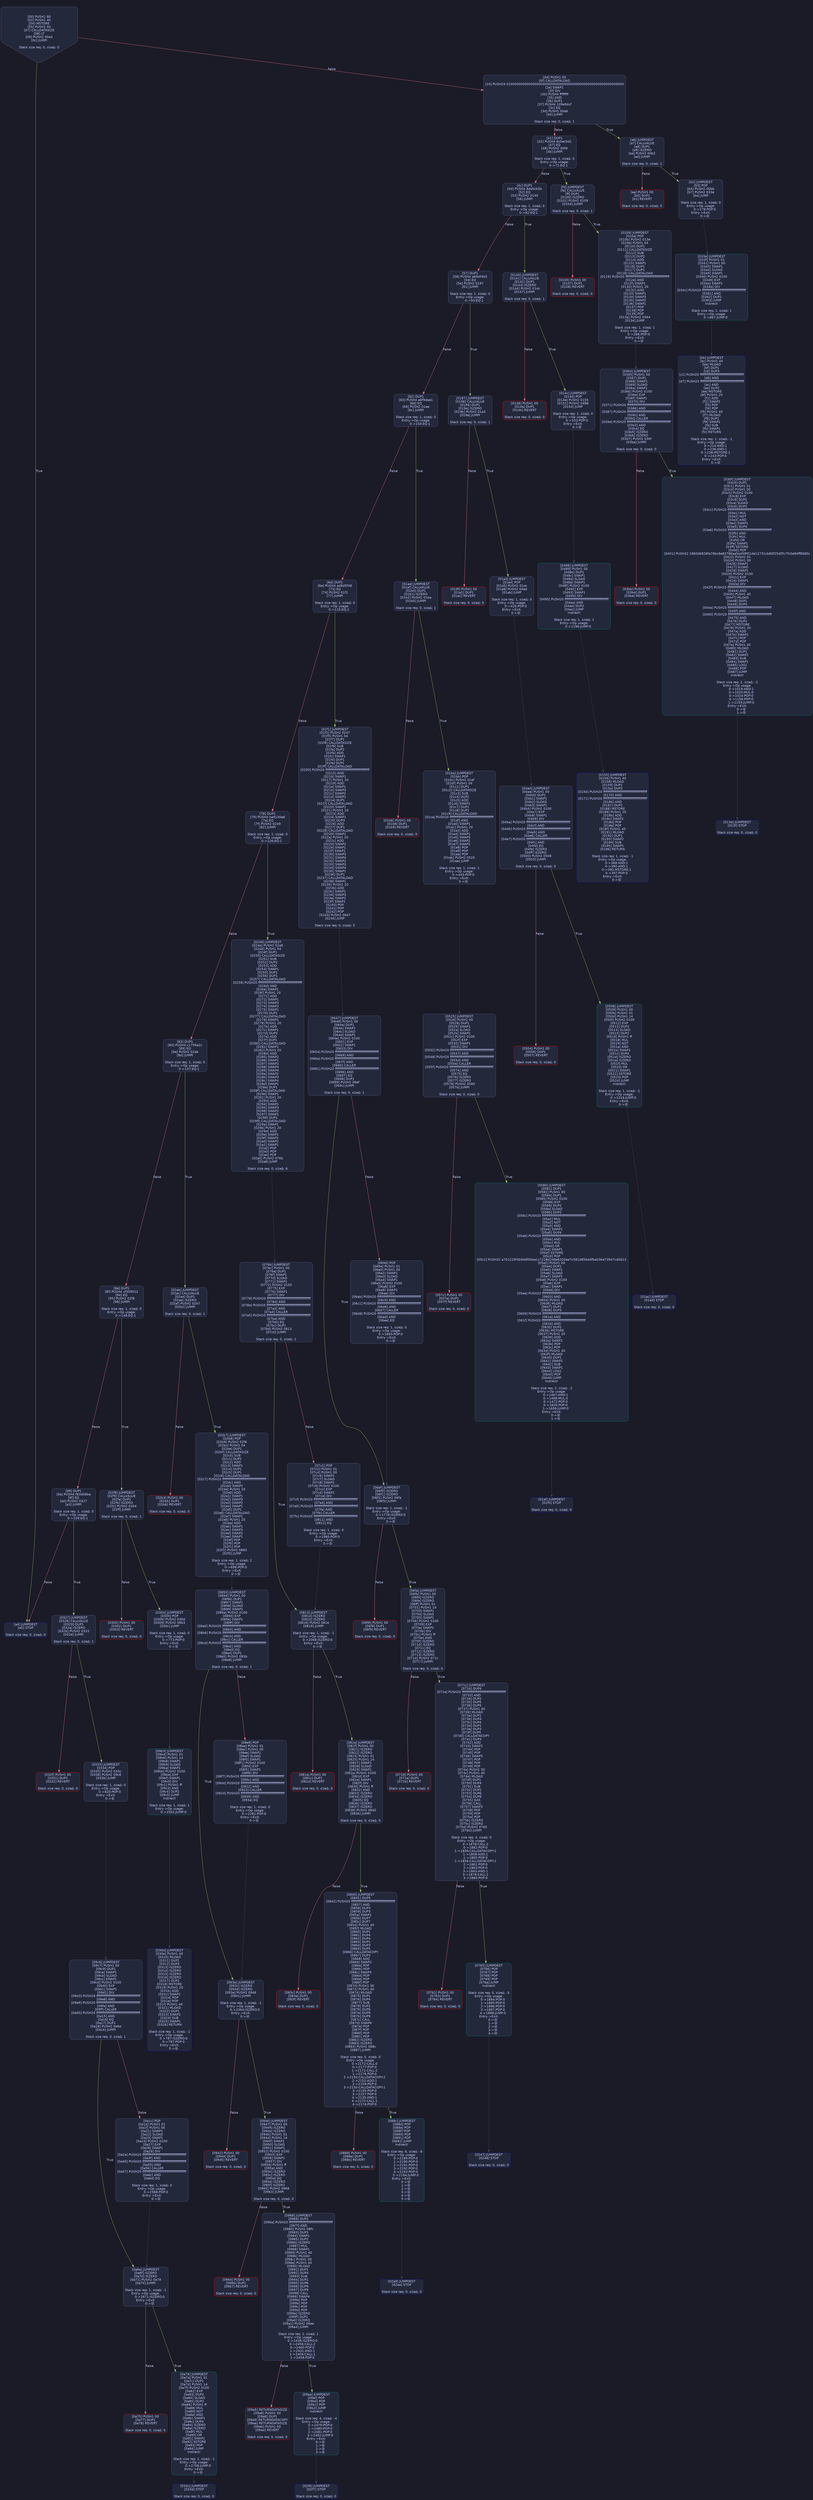 digraph G {
    node [shape=box, style="filled, rounded", color="#565f89", fontcolor="#c0caf5", fontname="Helvetica", fillcolor="#24283b"];
    edge [color="#414868", fontcolor="#c0caf5", fontname="Helvetica"];
    bgcolor="#1a1b26";
    0 [ label = "[00] PUSH1 80
[02] PUSH1 40
[04] MSTORE
[05] PUSH1 04
[07] CALLDATASIZE
[08] LT
[09] PUSH2 00a4
[0c] JUMPI

Stack size req: 0, sizeΔ: 0
" shape = invhouse]
    1 [ label = "[0d] PUSH1 00
[0f] CALLDATALOAD
[10] PUSH29 0100000000000000000000000000000000000000000000000000000000
[2e] SWAP1
[2f] DIV
[30] PUSH4 ffffffff
[35] AND
[36] DUP1
[37] PUSH4 109e94cf
[3c] EQ
[3d] PUSH2 00a6
[40] JUMPI

Stack size req: 0, sizeΔ: 1
"]
    2 [ label = "[41] DUP1
[42] PUSH4 8c0ec0d1
[47] EQ
[48] PUSH2 00fd
[4b] JUMPI

Stack size req: 1, sizeΔ: 0
Entry->Op usage:
	0->71:EQ:1
"]
    3 [ label = "[4c] DUP1
[4d] PUSH4 8da5cb5b
[52] EQ
[53] PUSH2 0140
[56] JUMPI

Stack size req: 1, sizeΔ: 0
Entry->Op usage:
	0->82:EQ:1
"]
    4 [ label = "[57] DUP1
[58] PUSH4 a69df4b5
[5d] EQ
[5e] PUSH2 0197
[61] JUMPI

Stack size req: 1, sizeΔ: 0
Entry->Op usage:
	0->93:EQ:1
"]
    5 [ label = "[62] DUP1
[63] PUSH4 a6f9dae1
[68] EQ
[69] PUSH2 01ae
[6c] JUMPI

Stack size req: 1, sizeΔ: 0
Entry->Op usage:
	0->104:EQ:1
"]
    6 [ label = "[6d] DUP1
[6e] PUSH4 ad8d5f48
[73] EQ
[74] PUSH2 01f1
[77] JUMPI

Stack size req: 1, sizeΔ: 0
Entry->Op usage:
	0->115:EQ:1
"]
    7 [ label = "[78] DUP1
[79] PUSH4 ba9130a6
[7e] EQ
[7f] PUSH2 0249
[82] JUMPI

Stack size req: 1, sizeΔ: 0
Entry->Op usage:
	0->126:EQ:1
"]
    8 [ label = "[83] DUP1
[84] PUSH4 c1756a2c
[89] EQ
[8a] PUSH2 02ab
[8d] JUMPI

Stack size req: 1, sizeΔ: 0
Entry->Op usage:
	0->137:EQ:1
"]
    9 [ label = "[8e] DUP1
[8f] PUSH4 cf309012
[94] EQ
[95] PUSH2 02f8
[98] JUMPI

Stack size req: 1, sizeΔ: 0
Entry->Op usage:
	0->148:EQ:1
"]
    10 [ label = "[99] DUP1
[9a] PUSH4 f83d08ba
[9f] EQ
[a0] PUSH2 0327
[a3] JUMPI

Stack size req: 1, sizeΔ: 0
Entry->Op usage:
	0->159:EQ:1
"]
    11 [ label = "[a4] JUMPDEST
[a5] STOP

Stack size req: 0, sizeΔ: 0
" color = "darkblue"]
    12 [ label = "[a6] JUMPDEST
[a7] CALLVALUE
[a8] DUP1
[a9] ISZERO
[aa] PUSH2 00b2
[ad] JUMPI

Stack size req: 0, sizeΔ: 1
"]
    13 [ label = "[ae] PUSH1 00
[b0] DUP1
[b1] REVERT

Stack size req: 0, sizeΔ: 0
" color = "red"]
    14 [ label = "[b2] JUMPDEST
[b3] POP
[b4] PUSH2 00bb
[b7] PUSH2 033e
[ba] JUMP

Stack size req: 1, sizeΔ: 0
Entry->Op usage:
	0->179:POP:0
Entry->Exit:
	0->😵
"]
    15 [ label = "[bb] JUMPDEST
[bc] PUSH1 40
[be] MLOAD
[bf] DUP1
[c0] DUP3
[c1] PUSH20 ffffffffffffffffffffffffffffffffffffffff
[d6] AND
[d7] PUSH20 ffffffffffffffffffffffffffffffffffffffff
[ec] AND
[ed] DUP2
[ee] MSTORE
[ef] PUSH1 20
[f1] ADD
[f2] SWAP2
[f3] POP
[f4] POP
[f5] PUSH1 40
[f7] MLOAD
[f8] DUP1
[f9] SWAP2
[fa] SUB
[fb] SWAP1
[fc] RETURN

Stack size req: 1, sizeΔ: -1
Entry->Op usage:
	0->214:AND:1
	0->236:AND:1
	0->238:MSTORE:1
	0->243:POP:0
Entry->Exit:
	0->😵
" color = "darkblue"]
    16 [ label = "[fd] JUMPDEST
[fe] CALLVALUE
[ff] DUP1
[0100] ISZERO
[0101] PUSH2 0109
[0104] JUMPI

Stack size req: 0, sizeΔ: 1
"]
    17 [ label = "[0105] PUSH1 00
[0107] DUP1
[0108] REVERT

Stack size req: 0, sizeΔ: 0
" color = "red"]
    18 [ label = "[0109] JUMPDEST
[010a] POP
[010b] PUSH2 013e
[010e] PUSH1 04
[0110] DUP1
[0111] CALLDATASIZE
[0112] SUB
[0113] DUP2
[0114] ADD
[0115] SWAP1
[0116] DUP1
[0117] DUP1
[0118] CALLDATALOAD
[0119] PUSH20 ffffffffffffffffffffffffffffffffffffffff
[012e] AND
[012f] SWAP1
[0130] PUSH1 20
[0132] ADD
[0133] SWAP1
[0134] SWAP3
[0135] SWAP2
[0136] SWAP1
[0137] POP
[0138] POP
[0139] POP
[013a] PUSH2 0364
[013d] JUMP

Stack size req: 1, sizeΔ: 1
Entry->Op usage:
	0->266:POP:0
Entry->Exit:
	0->😵
"]
    19 [ label = "[013e] JUMPDEST
[013f] STOP

Stack size req: 0, sizeΔ: 0
" color = "darkblue"]
    20 [ label = "[0140] JUMPDEST
[0141] CALLVALUE
[0142] DUP1
[0143] ISZERO
[0144] PUSH2 014c
[0147] JUMPI

Stack size req: 0, sizeΔ: 1
"]
    21 [ label = "[0148] PUSH1 00
[014a] DUP1
[014b] REVERT

Stack size req: 0, sizeΔ: 0
" color = "red"]
    22 [ label = "[014c] JUMPDEST
[014d] POP
[014e] PUSH2 0155
[0151] PUSH2 0488
[0154] JUMP

Stack size req: 1, sizeΔ: 0
Entry->Op usage:
	0->333:POP:0
Entry->Exit:
	0->😵
"]
    23 [ label = "[0155] JUMPDEST
[0156] PUSH1 40
[0158] MLOAD
[0159] DUP1
[015a] DUP3
[015b] PUSH20 ffffffffffffffffffffffffffffffffffffffff
[0170] AND
[0171] PUSH20 ffffffffffffffffffffffffffffffffffffffff
[0186] AND
[0187] DUP2
[0188] MSTORE
[0189] PUSH1 20
[018b] ADD
[018c] SWAP2
[018d] POP
[018e] POP
[018f] PUSH1 40
[0191] MLOAD
[0192] DUP1
[0193] SWAP2
[0194] SUB
[0195] SWAP1
[0196] RETURN

Stack size req: 1, sizeΔ: -1
Entry->Op usage:
	0->368:AND:1
	0->390:AND:1
	0->392:MSTORE:1
	0->397:POP:0
Entry->Exit:
	0->😵
" color = "darkblue"]
    24 [ label = "[0197] JUMPDEST
[0198] CALLVALUE
[0199] DUP1
[019a] ISZERO
[019b] PUSH2 01a3
[019e] JUMPI

Stack size req: 0, sizeΔ: 1
"]
    25 [ label = "[019f] PUSH1 00
[01a1] DUP1
[01a2] REVERT

Stack size req: 0, sizeΔ: 0
" color = "red"]
    26 [ label = "[01a3] JUMPDEST
[01a4] POP
[01a5] PUSH2 01ac
[01a8] PUSH2 04ad
[01ab] JUMP

Stack size req: 1, sizeΔ: 0
Entry->Op usage:
	0->420:POP:0
Entry->Exit:
	0->😵
"]
    27 [ label = "[01ac] JUMPDEST
[01ad] STOP

Stack size req: 0, sizeΔ: 0
" color = "darkblue"]
    28 [ label = "[01ae] JUMPDEST
[01af] CALLVALUE
[01b0] DUP1
[01b1] ISZERO
[01b2] PUSH2 01ba
[01b5] JUMPI

Stack size req: 0, sizeΔ: 1
"]
    29 [ label = "[01b6] PUSH1 00
[01b8] DUP1
[01b9] REVERT

Stack size req: 0, sizeΔ: 0
" color = "red"]
    30 [ label = "[01ba] JUMPDEST
[01bb] POP
[01bc] PUSH2 01ef
[01bf] PUSH1 04
[01c1] DUP1
[01c2] CALLDATASIZE
[01c3] SUB
[01c4] DUP2
[01c5] ADD
[01c6] SWAP1
[01c7] DUP1
[01c8] DUP1
[01c9] CALLDATALOAD
[01ca] PUSH20 ffffffffffffffffffffffffffffffffffffffff
[01df] AND
[01e0] SWAP1
[01e1] PUSH1 20
[01e3] ADD
[01e4] SWAP1
[01e5] SWAP3
[01e6] SWAP2
[01e7] SWAP1
[01e8] POP
[01e9] POP
[01ea] POP
[01eb] PUSH2 0525
[01ee] JUMP

Stack size req: 1, sizeΔ: 1
Entry->Op usage:
	0->443:POP:0
Entry->Exit:
	0->😵
"]
    31 [ label = "[01ef] JUMPDEST
[01f0] STOP

Stack size req: 0, sizeΔ: 0
" color = "darkblue"]
    32 [ label = "[01f1] JUMPDEST
[01f2] PUSH2 0247
[01f5] PUSH1 04
[01f7] DUP1
[01f8] CALLDATASIZE
[01f9] SUB
[01fa] DUP2
[01fb] ADD
[01fc] SWAP1
[01fd] DUP1
[01fe] DUP1
[01ff] CALLDATALOAD
[0200] PUSH20 ffffffffffffffffffffffffffffffffffffffff
[0215] AND
[0216] SWAP1
[0217] PUSH1 20
[0219] ADD
[021a] SWAP1
[021b] SWAP3
[021c] SWAP2
[021d] SWAP1
[021e] DUP1
[021f] CALLDATALOAD
[0220] SWAP1
[0221] PUSH1 20
[0223] ADD
[0224] SWAP1
[0225] DUP3
[0226] ADD
[0227] DUP1
[0228] CALLDATALOAD
[0229] SWAP1
[022a] PUSH1 20
[022c] ADD
[022d] SWAP2
[022e] SWAP1
[022f] SWAP2
[0230] SWAP3
[0231] SWAP4
[0232] SWAP2
[0233] SWAP3
[0234] SWAP4
[0235] SWAP1
[0236] DUP1
[0237] CALLDATALOAD
[0238] SWAP1
[0239] PUSH1 20
[023b] ADD
[023c] SWAP1
[023d] SWAP3
[023e] SWAP2
[023f] SWAP1
[0240] POP
[0241] POP
[0242] POP
[0243] PUSH2 0647
[0246] JUMP

Stack size req: 0, sizeΔ: 5
"]
    33 [ label = "[0247] JUMPDEST
[0248] STOP

Stack size req: 0, sizeΔ: 0
" color = "darkblue"]
    34 [ label = "[0249] JUMPDEST
[024a] PUSH2 02a9
[024d] PUSH1 04
[024f] DUP1
[0250] CALLDATASIZE
[0251] SUB
[0252] DUP2
[0253] ADD
[0254] SWAP1
[0255] DUP1
[0256] DUP1
[0257] CALLDATALOAD
[0258] PUSH20 ffffffffffffffffffffffffffffffffffffffff
[026d] AND
[026e] SWAP1
[026f] PUSH1 20
[0271] ADD
[0272] SWAP1
[0273] SWAP3
[0274] SWAP2
[0275] SWAP1
[0276] DUP1
[0277] CALLDATALOAD
[0278] SWAP1
[0279] PUSH1 20
[027b] ADD
[027c] SWAP1
[027d] DUP3
[027e] ADD
[027f] DUP1
[0280] CALLDATALOAD
[0281] SWAP1
[0282] PUSH1 20
[0284] ADD
[0285] SWAP2
[0286] SWAP1
[0287] SWAP2
[0288] SWAP3
[0289] SWAP4
[028a] SWAP2
[028b] SWAP3
[028c] SWAP4
[028d] SWAP1
[028e] DUP1
[028f] CALLDATALOAD
[0290] SWAP1
[0291] PUSH1 20
[0293] ADD
[0294] SWAP1
[0295] SWAP3
[0296] SWAP2
[0297] SWAP1
[0298] DUP1
[0299] CALLDATALOAD
[029a] SWAP1
[029b] PUSH1 20
[029d] ADD
[029e] SWAP1
[029f] SWAP3
[02a0] SWAP2
[02a1] SWAP1
[02a2] POP
[02a3] POP
[02a4] POP
[02a5] PUSH2 076b
[02a8] JUMP

Stack size req: 0, sizeΔ: 6
"]
    35 [ label = "[02a9] JUMPDEST
[02aa] STOP

Stack size req: 0, sizeΔ: 0
" color = "darkblue"]
    36 [ label = "[02ab] JUMPDEST
[02ac] CALLVALUE
[02ad] DUP1
[02ae] ISZERO
[02af] PUSH2 02b7
[02b2] JUMPI

Stack size req: 0, sizeΔ: 1
"]
    37 [ label = "[02b3] PUSH1 00
[02b5] DUP1
[02b6] REVERT

Stack size req: 0, sizeΔ: 0
" color = "red"]
    38 [ label = "[02b7] JUMPDEST
[02b8] POP
[02b9] PUSH2 02f6
[02bc] PUSH1 04
[02be] DUP1
[02bf] CALLDATASIZE
[02c0] SUB
[02c1] DUP2
[02c2] ADD
[02c3] SWAP1
[02c4] DUP1
[02c5] DUP1
[02c6] CALLDATALOAD
[02c7] PUSH20 ffffffffffffffffffffffffffffffffffffffff
[02dc] AND
[02dd] SWAP1
[02de] PUSH1 20
[02e0] ADD
[02e1] SWAP1
[02e2] SWAP3
[02e3] SWAP2
[02e4] SWAP1
[02e5] DUP1
[02e6] CALLDATALOAD
[02e7] SWAP1
[02e8] PUSH1 20
[02ea] ADD
[02eb] SWAP1
[02ec] SWAP3
[02ed] SWAP2
[02ee] SWAP1
[02ef] POP
[02f0] POP
[02f1] POP
[02f2] PUSH2 0893
[02f5] JUMP

Stack size req: 1, sizeΔ: 2
Entry->Op usage:
	0->696:POP:0
Entry->Exit:
	0->😵
"]
    39 [ label = "[02f6] JUMPDEST
[02f7] STOP

Stack size req: 0, sizeΔ: 0
" color = "darkblue"]
    40 [ label = "[02f8] JUMPDEST
[02f9] CALLVALUE
[02fa] DUP1
[02fb] ISZERO
[02fc] PUSH2 0304
[02ff] JUMPI

Stack size req: 0, sizeΔ: 1
"]
    41 [ label = "[0300] PUSH1 00
[0302] DUP1
[0303] REVERT

Stack size req: 0, sizeΔ: 0
" color = "red"]
    42 [ label = "[0304] JUMPDEST
[0305] POP
[0306] PUSH2 030d
[0309] PUSH2 09b3
[030c] JUMP

Stack size req: 1, sizeΔ: 0
Entry->Op usage:
	0->773:POP:0
Entry->Exit:
	0->😵
"]
    43 [ label = "[030d] JUMPDEST
[030e] PUSH1 40
[0310] MLOAD
[0311] DUP1
[0312] DUP3
[0313] ISZERO
[0314] ISZERO
[0315] ISZERO
[0316] ISZERO
[0317] DUP2
[0318] MSTORE
[0319] PUSH1 20
[031b] ADD
[031c] SWAP2
[031d] POP
[031e] POP
[031f] PUSH1 40
[0321] MLOAD
[0322] DUP1
[0323] SWAP2
[0324] SUB
[0325] SWAP1
[0326] RETURN

Stack size req: 1, sizeΔ: -1
Entry->Op usage:
	0->787:ISZERO:0
	0->797:POP:0
Entry->Exit:
	0->😵
" color = "darkblue"]
    44 [ label = "[0327] JUMPDEST
[0328] CALLVALUE
[0329] DUP1
[032a] ISZERO
[032b] PUSH2 0333
[032e] JUMPI

Stack size req: 0, sizeΔ: 1
"]
    45 [ label = "[032f] PUSH1 00
[0331] DUP1
[0332] REVERT

Stack size req: 0, sizeΔ: 0
" color = "red"]
    46 [ label = "[0333] JUMPDEST
[0334] POP
[0335] PUSH2 033c
[0338] PUSH2 09c6
[033b] JUMP

Stack size req: 1, sizeΔ: 0
Entry->Op usage:
	0->820:POP:0
Entry->Exit:
	0->😵
"]
    47 [ label = "[033c] JUMPDEST
[033d] STOP

Stack size req: 0, sizeΔ: 0
" color = "darkblue"]
    48 [ label = "[033e] JUMPDEST
[033f] PUSH1 01
[0341] PUSH1 00
[0343] SWAP1
[0344] SLOAD
[0345] SWAP1
[0346] PUSH2 0100
[0349] EXP
[034a] SWAP1
[034b] DIV
[034c] PUSH20 ffffffffffffffffffffffffffffffffffffffff
[0361] AND
[0362] DUP2
[0363] JUMP
Indirect!

Stack size req: 1, sizeΔ: 1
Entry->Op usage:
	0->867:JUMP:0
" color = "teal"]
    49 [ label = "[0364] JUMPDEST
[0365] PUSH1 00
[0367] DUP1
[0368] SWAP1
[0369] SLOAD
[036a] SWAP1
[036b] PUSH2 0100
[036e] EXP
[036f] SWAP1
[0370] DIV
[0371] PUSH20 ffffffffffffffffffffffffffffffffffffffff
[0386] AND
[0387] PUSH20 ffffffffffffffffffffffffffffffffffffffff
[039c] AND
[039d] CALLER
[039e] PUSH20 ffffffffffffffffffffffffffffffffffffffff
[03b3] AND
[03b4] EQ
[03b5] ISZERO
[03b6] ISZERO
[03b7] PUSH2 03bf
[03ba] JUMPI

Stack size req: 0, sizeΔ: 0
"]
    50 [ label = "[03bb] PUSH1 00
[03bd] DUP1
[03be] REVERT

Stack size req: 0, sizeΔ: 0
" color = "red"]
    51 [ label = "[03bf] JUMPDEST
[03c0] DUP1
[03c1] PUSH1 01
[03c3] PUSH1 00
[03c5] PUSH2 0100
[03c8] EXP
[03c9] DUP2
[03ca] SLOAD
[03cb] DUP2
[03cc] PUSH20 ffffffffffffffffffffffffffffffffffffffff
[03e1] MUL
[03e2] NOT
[03e3] AND
[03e4] SWAP1
[03e5] DUP4
[03e6] PUSH20 ffffffffffffffffffffffffffffffffffffffff
[03fb] AND
[03fc] MUL
[03fd] OR
[03fe] SWAP1
[03ff] SSTORE
[0400] POP
[0401] PUSH32 1860d6828fa78bc8e83786aa5a459f01de12731cb80f25d5fc7fc0e94ff8680c
[0422] PUSH1 01
[0424] PUSH1 00
[0426] SWAP1
[0427] SLOAD
[0428] SWAP1
[0429] PUSH2 0100
[042c] EXP
[042d] SWAP1
[042e] DIV
[042f] PUSH20 ffffffffffffffffffffffffffffffffffffffff
[0444] AND
[0445] PUSH1 40
[0447] MLOAD
[0448] DUP1
[0449] DUP3
[044a] PUSH20 ffffffffffffffffffffffffffffffffffffffff
[045f] AND
[0460] PUSH20 ffffffffffffffffffffffffffffffffffffffff
[0475] AND
[0476] DUP2
[0477] MSTORE
[0478] PUSH1 20
[047a] ADD
[047b] SWAP2
[047c] POP
[047d] POP
[047e] PUSH1 40
[0480] MLOAD
[0481] DUP1
[0482] SWAP2
[0483] SUB
[0484] SWAP1
[0485] LOG1
[0486] POP
[0487] JUMP
Indirect!

Stack size req: 2, sizeΔ: -2
Entry->Op usage:
	0->1019:AND:1
	0->1020:MUL:0
	0->1024:POP:0
	0->1158:POP:0
	1->1159:JUMP:0
Entry->Exit:
	0->😵
	1->😵
" color = "teal"]
    52 [ label = "[0488] JUMPDEST
[0489] PUSH1 00
[048b] DUP1
[048c] SWAP1
[048d] SLOAD
[048e] SWAP1
[048f] PUSH2 0100
[0492] EXP
[0493] SWAP1
[0494] DIV
[0495] PUSH20 ffffffffffffffffffffffffffffffffffffffff
[04aa] AND
[04ab] DUP2
[04ac] JUMP
Indirect!

Stack size req: 1, sizeΔ: 1
Entry->Op usage:
	0->1196:JUMP:0
" color = "teal"]
    53 [ label = "[04ad] JUMPDEST
[04ae] PUSH1 00
[04b0] DUP1
[04b1] SWAP1
[04b2] SLOAD
[04b3] SWAP1
[04b4] PUSH2 0100
[04b7] EXP
[04b8] SWAP1
[04b9] DIV
[04ba] PUSH20 ffffffffffffffffffffffffffffffffffffffff
[04cf] AND
[04d0] PUSH20 ffffffffffffffffffffffffffffffffffffffff
[04e5] AND
[04e6] CALLER
[04e7] PUSH20 ffffffffffffffffffffffffffffffffffffffff
[04fc] AND
[04fd] EQ
[04fe] ISZERO
[04ff] ISZERO
[0500] PUSH2 0508
[0503] JUMPI

Stack size req: 0, sizeΔ: 0
"]
    54 [ label = "[0504] PUSH1 00
[0506] DUP1
[0507] REVERT

Stack size req: 0, sizeΔ: 0
" color = "red"]
    55 [ label = "[0508] JUMPDEST
[0509] PUSH1 00
[050b] PUSH1 01
[050d] PUSH1 14
[050f] PUSH2 0100
[0512] EXP
[0513] DUP2
[0514] SLOAD
[0515] DUP2
[0516] PUSH1 ff
[0518] MUL
[0519] NOT
[051a] AND
[051b] SWAP1
[051c] DUP4
[051d] ISZERO
[051e] ISZERO
[051f] MUL
[0520] OR
[0521] SWAP1
[0522] SSTORE
[0523] POP
[0524] JUMP
Indirect!

Stack size req: 1, sizeΔ: -1
Entry->Op usage:
	0->1316:JUMP:0
Entry->Exit:
	0->😵
" color = "teal"]
    56 [ label = "[0525] JUMPDEST
[0526] PUSH1 00
[0528] DUP1
[0529] SWAP1
[052a] SLOAD
[052b] SWAP1
[052c] PUSH2 0100
[052f] EXP
[0530] SWAP1
[0531] DIV
[0532] PUSH20 ffffffffffffffffffffffffffffffffffffffff
[0547] AND
[0548] PUSH20 ffffffffffffffffffffffffffffffffffffffff
[055d] AND
[055e] CALLER
[055f] PUSH20 ffffffffffffffffffffffffffffffffffffffff
[0574] AND
[0575] EQ
[0576] ISZERO
[0577] ISZERO
[0578] PUSH2 0580
[057b] JUMPI

Stack size req: 0, sizeΔ: 0
"]
    57 [ label = "[057c] PUSH1 00
[057e] DUP1
[057f] REVERT

Stack size req: 0, sizeΔ: 0
" color = "red"]
    58 [ label = "[0580] JUMPDEST
[0581] DUP1
[0582] PUSH1 00
[0584] DUP1
[0585] PUSH2 0100
[0588] EXP
[0589] DUP2
[058a] SLOAD
[058b] DUP2
[058c] PUSH20 ffffffffffffffffffffffffffffffffffffffff
[05a1] MUL
[05a2] NOT
[05a3] AND
[05a4] SWAP1
[05a5] DUP4
[05a6] PUSH20 ffffffffffffffffffffffffffffffffffffffff
[05bb] AND
[05bc] MUL
[05bd] OR
[05be] SWAP1
[05bf] SSTORE
[05c0] POP
[05c1] PUSH32 a701229f4b9ddf00aa1c7228d248e6320ee7c581d856ddfba036e73947cd0d13
[05e2] PUSH1 00
[05e4] DUP1
[05e5] SWAP1
[05e6] SLOAD
[05e7] SWAP1
[05e8] PUSH2 0100
[05eb] EXP
[05ec] SWAP1
[05ed] DIV
[05ee] PUSH20 ffffffffffffffffffffffffffffffffffffffff
[0603] AND
[0604] PUSH1 40
[0606] MLOAD
[0607] DUP1
[0608] DUP3
[0609] PUSH20 ffffffffffffffffffffffffffffffffffffffff
[061e] AND
[061f] PUSH20 ffffffffffffffffffffffffffffffffffffffff
[0634] AND
[0635] DUP2
[0636] MSTORE
[0637] PUSH1 20
[0639] ADD
[063a] SWAP2
[063b] POP
[063c] POP
[063d] PUSH1 40
[063f] MLOAD
[0640] DUP1
[0641] SWAP2
[0642] SUB
[0643] SWAP1
[0644] LOG1
[0645] POP
[0646] JUMP
Indirect!

Stack size req: 2, sizeΔ: -2
Entry->Op usage:
	0->1467:AND:1
	0->1468:MUL:0
	0->1472:POP:0
	0->1605:POP:0
	1->1606:JUMP:0
Entry->Exit:
	0->😵
	1->😵
" color = "teal"]
    59 [ label = "[0647] JUMPDEST
[0648] PUSH1 00
[064a] DUP1
[064b] SWAP1
[064c] SLOAD
[064d] SWAP1
[064e] PUSH2 0100
[0651] EXP
[0652] SWAP1
[0653] DIV
[0654] PUSH20 ffffffffffffffffffffffffffffffffffffffff
[0669] AND
[066a] PUSH20 ffffffffffffffffffffffffffffffffffffffff
[067f] AND
[0680] CALLER
[0681] PUSH20 ffffffffffffffffffffffffffffffffffffffff
[0696] AND
[0697] EQ
[0698] DUP1
[0699] PUSH2 06ef
[069c] JUMPI

Stack size req: 0, sizeΔ: 1
"]
    60 [ label = "[069d] POP
[069e] PUSH1 01
[06a0] PUSH1 00
[06a2] SWAP1
[06a3] SLOAD
[06a4] SWAP1
[06a5] PUSH2 0100
[06a8] EXP
[06a9] SWAP1
[06aa] DIV
[06ab] PUSH20 ffffffffffffffffffffffffffffffffffffffff
[06c0] AND
[06c1] PUSH20 ffffffffffffffffffffffffffffffffffffffff
[06d6] AND
[06d7] CALLER
[06d8] PUSH20 ffffffffffffffffffffffffffffffffffffffff
[06ed] AND
[06ee] EQ

Stack size req: 1, sizeΔ: 0
Entry->Op usage:
	0->1693:POP:0
Entry->Exit:
	0->😵
"]
    61 [ label = "[06ef] JUMPDEST
[06f0] ISZERO
[06f1] ISZERO
[06f2] PUSH2 06fa
[06f5] JUMPI

Stack size req: 1, sizeΔ: -1
Entry->Op usage:
	0->1776:ISZERO:0
Entry->Exit:
	0->😵
"]
    62 [ label = "[06f6] PUSH1 00
[06f8] DUP1
[06f9] REVERT

Stack size req: 0, sizeΔ: 0
" color = "red"]
    63 [ label = "[06fa] JUMPDEST
[06fb] PUSH1 00
[06fd] ISZERO
[06fe] ISZERO
[06ff] PUSH1 01
[0701] PUSH1 14
[0703] SWAP1
[0704] SLOAD
[0705] SWAP1
[0706] PUSH2 0100
[0709] EXP
[070a] SWAP1
[070b] DIV
[070c] PUSH1 ff
[070e] AND
[070f] ISZERO
[0710] ISZERO
[0711] EQ
[0712] ISZERO
[0713] ISZERO
[0714] PUSH2 071c
[0717] JUMPI

Stack size req: 0, sizeΔ: 0
"]
    64 [ label = "[0718] PUSH1 00
[071a] DUP1
[071b] REVERT

Stack size req: 0, sizeΔ: 0
" color = "red"]
    65 [ label = "[071c] JUMPDEST
[071d] DUP4
[071e] PUSH20 ffffffffffffffffffffffffffffffffffffffff
[0733] AND
[0734] DUP2
[0735] DUP5
[0736] DUP5
[0737] PUSH1 40
[0739] MLOAD
[073a] DUP1
[073b] DUP4
[073c] DUP4
[073d] DUP1
[073e] DUP3
[073f] DUP5
[0740] CALLDATACOPY
[0741] DUP3
[0742] ADD
[0743] SWAP2
[0744] POP
[0745] POP
[0746] SWAP3
[0747] POP
[0748] POP
[0749] POP
[074a] PUSH1 00
[074c] PUSH1 40
[074e] MLOAD
[074f] DUP1
[0750] DUP4
[0751] SUB
[0752] DUP2
[0753] DUP6
[0754] DUP8
[0755] GAS
[0756] CALL
[0757] SWAP3
[0758] POP
[0759] POP
[075a] POP
[075b] ISZERO
[075c] ISZERO
[075d] PUSH2 0765
[0760] JUMPI

Stack size req: 4, sizeΔ: 0
Entry->Op usage:
	0->1878:CALL:2
	0->1882:POP:0
	1->1856:CALLDATACOPY:2
	1->1858:ADD:1
	1->1865:POP:0
	2->1856:CALLDATACOPY:1
	2->1861:POP:0
	2->1863:POP:0
	3->1843:AND:1
	3->1878:CALL:1
	3->1880:POP:0
"]
    66 [ label = "[0761] PUSH1 00
[0763] DUP1
[0764] REVERT

Stack size req: 0, sizeΔ: 0
" color = "red"]
    67 [ label = "[0765] JUMPDEST
[0766] POP
[0767] POP
[0768] POP
[0769] POP
[076a] JUMP
Indirect!

Stack size req: 5, sizeΔ: -5
Entry->Op usage:
	0->1894:POP:0
	1->1895:POP:0
	2->1896:POP:0
	3->1897:POP:0
	4->1898:JUMP:0
Entry->Exit:
	0->😵
	1->😵
	2->😵
	3->😵
	4->😵
" color = "teal"]
    68 [ label = "[076b] JUMPDEST
[076c] PUSH1 00
[076e] DUP1
[076f] SWAP1
[0770] SLOAD
[0771] SWAP1
[0772] PUSH2 0100
[0775] EXP
[0776] SWAP1
[0777] DIV
[0778] PUSH20 ffffffffffffffffffffffffffffffffffffffff
[078d] AND
[078e] PUSH20 ffffffffffffffffffffffffffffffffffffffff
[07a3] AND
[07a4] CALLER
[07a5] PUSH20 ffffffffffffffffffffffffffffffffffffffff
[07ba] AND
[07bb] EQ
[07bc] DUP1
[07bd] PUSH2 0813
[07c0] JUMPI

Stack size req: 0, sizeΔ: 1
"]
    69 [ label = "[07c1] POP
[07c2] PUSH1 01
[07c4] PUSH1 00
[07c6] SWAP1
[07c7] SLOAD
[07c8] SWAP1
[07c9] PUSH2 0100
[07cc] EXP
[07cd] SWAP1
[07ce] DIV
[07cf] PUSH20 ffffffffffffffffffffffffffffffffffffffff
[07e4] AND
[07e5] PUSH20 ffffffffffffffffffffffffffffffffffffffff
[07fa] AND
[07fb] CALLER
[07fc] PUSH20 ffffffffffffffffffffffffffffffffffffffff
[0811] AND
[0812] EQ

Stack size req: 1, sizeΔ: 0
Entry->Op usage:
	0->1985:POP:0
Entry->Exit:
	0->😵
"]
    70 [ label = "[0813] JUMPDEST
[0814] ISZERO
[0815] ISZERO
[0816] PUSH2 081e
[0819] JUMPI

Stack size req: 1, sizeΔ: -1
Entry->Op usage:
	0->2068:ISZERO:0
Entry->Exit:
	0->😵
"]
    71 [ label = "[081a] PUSH1 00
[081c] DUP1
[081d] REVERT

Stack size req: 0, sizeΔ: 0
" color = "red"]
    72 [ label = "[081e] JUMPDEST
[081f] PUSH1 00
[0821] ISZERO
[0822] ISZERO
[0823] PUSH1 01
[0825] PUSH1 14
[0827] SWAP1
[0828] SLOAD
[0829] SWAP1
[082a] PUSH2 0100
[082d] EXP
[082e] SWAP1
[082f] DIV
[0830] PUSH1 ff
[0832] AND
[0833] ISZERO
[0834] ISZERO
[0835] EQ
[0836] ISZERO
[0837] ISZERO
[0838] PUSH2 0840
[083b] JUMPI

Stack size req: 0, sizeΔ: 0
"]
    73 [ label = "[083c] PUSH1 00
[083e] DUP1
[083f] REVERT

Stack size req: 0, sizeΔ: 0
" color = "red"]
    74 [ label = "[0840] JUMPDEST
[0841] DUP5
[0842] PUSH20 ffffffffffffffffffffffffffffffffffffffff
[0857] AND
[0858] DUP3
[0859] DUP3
[085a] SWAP1
[085b] DUP7
[085c] DUP7
[085d] PUSH1 40
[085f] MLOAD
[0860] DUP1
[0861] DUP4
[0862] DUP4
[0863] DUP1
[0864] DUP3
[0865] DUP5
[0866] CALLDATACOPY
[0867] DUP3
[0868] ADD
[0869] SWAP2
[086a] POP
[086b] POP
[086c] SWAP3
[086d] POP
[086e] POP
[086f] POP
[0870] PUSH1 00
[0872] PUSH1 40
[0874] MLOAD
[0875] DUP1
[0876] DUP4
[0877] SUB
[0878] DUP2
[0879] DUP6
[087a] DUP9
[087b] DUP9
[087c] CALL
[087d] SWAP4
[087e] POP
[087f] POP
[0880] POP
[0881] POP
[0882] ISZERO
[0883] ISZERO
[0884] PUSH2 088c
[0887] JUMPI

Stack size req: 5, sizeΔ: 0
Entry->Op usage:
	0->2172:CALL:0
	0->2177:POP:0
	1->2172:CALL:2
	1->2176:POP:0
	2->2150:CALLDATACOPY:2
	2->2152:ADD:1
	2->2159:POP:0
	3->2150:CALLDATACOPY:1
	3->2155:POP:0
	3->2157:POP:0
	4->2135:AND:1
	4->2172:CALL:1
	4->2174:POP:0
"]
    75 [ label = "[0888] PUSH1 00
[088a] DUP1
[088b] REVERT

Stack size req: 0, sizeΔ: 0
" color = "red"]
    76 [ label = "[088c] JUMPDEST
[088d] POP
[088e] POP
[088f] POP
[0890] POP
[0891] POP
[0892] JUMP
Indirect!

Stack size req: 6, sizeΔ: -6
Entry->Op usage:
	0->2189:POP:0
	1->2190:POP:0
	2->2191:POP:0
	3->2192:POP:0
	4->2193:POP:0
	5->2194:JUMP:0
Entry->Exit:
	0->😵
	1->😵
	2->😵
	3->😵
	4->😵
	5->😵
" color = "teal"]
    77 [ label = "[0893] JUMPDEST
[0894] PUSH1 00
[0896] DUP1
[0897] SWAP1
[0898] SLOAD
[0899] SWAP1
[089a] PUSH2 0100
[089d] EXP
[089e] SWAP1
[089f] DIV
[08a0] PUSH20 ffffffffffffffffffffffffffffffffffffffff
[08b5] AND
[08b6] PUSH20 ffffffffffffffffffffffffffffffffffffffff
[08cb] AND
[08cc] CALLER
[08cd] PUSH20 ffffffffffffffffffffffffffffffffffffffff
[08e2] AND
[08e3] EQ
[08e4] DUP1
[08e5] PUSH2 093b
[08e8] JUMPI

Stack size req: 0, sizeΔ: 1
"]
    78 [ label = "[08e9] POP
[08ea] PUSH1 01
[08ec] PUSH1 00
[08ee] SWAP1
[08ef] SLOAD
[08f0] SWAP1
[08f1] PUSH2 0100
[08f4] EXP
[08f5] SWAP1
[08f6] DIV
[08f7] PUSH20 ffffffffffffffffffffffffffffffffffffffff
[090c] AND
[090d] PUSH20 ffffffffffffffffffffffffffffffffffffffff
[0922] AND
[0923] CALLER
[0924] PUSH20 ffffffffffffffffffffffffffffffffffffffff
[0939] AND
[093a] EQ

Stack size req: 1, sizeΔ: 0
Entry->Op usage:
	0->2281:POP:0
Entry->Exit:
	0->😵
"]
    79 [ label = "[093b] JUMPDEST
[093c] ISZERO
[093d] ISZERO
[093e] PUSH2 0946
[0941] JUMPI

Stack size req: 1, sizeΔ: -1
Entry->Op usage:
	0->2364:ISZERO:0
Entry->Exit:
	0->😵
"]
    80 [ label = "[0942] PUSH1 00
[0944] DUP1
[0945] REVERT

Stack size req: 0, sizeΔ: 0
" color = "red"]
    81 [ label = "[0946] JUMPDEST
[0947] PUSH1 00
[0949] ISZERO
[094a] ISZERO
[094b] PUSH1 01
[094d] PUSH1 14
[094f] SWAP1
[0950] SLOAD
[0951] SWAP1
[0952] PUSH2 0100
[0955] EXP
[0956] SWAP1
[0957] DIV
[0958] PUSH1 ff
[095a] AND
[095b] ISZERO
[095c] ISZERO
[095d] EQ
[095e] ISZERO
[095f] ISZERO
[0960] PUSH2 0968
[0963] JUMPI

Stack size req: 0, sizeΔ: 0
"]
    82 [ label = "[0964] PUSH1 00
[0966] DUP1
[0967] REVERT

Stack size req: 0, sizeΔ: 0
" color = "red"]
    83 [ label = "[0968] JUMPDEST
[0969] DUP2
[096a] PUSH20 ffffffffffffffffffffffffffffffffffffffff
[097f] AND
[0980] PUSH2 08fc
[0983] DUP3
[0984] SWAP1
[0985] DUP2
[0986] ISZERO
[0987] MUL
[0988] SWAP1
[0989] PUSH1 40
[098b] MLOAD
[098c] PUSH1 00
[098e] PUSH1 40
[0990] MLOAD
[0991] DUP1
[0992] DUP4
[0993] SUB
[0994] DUP2
[0995] DUP6
[0996] DUP9
[0997] DUP9
[0998] CALL
[0999] SWAP4
[099a] POP
[099b] POP
[099c] POP
[099d] POP
[099e] ISZERO
[099f] DUP1
[09a0] ISZERO
[09a1] PUSH2 09ae
[09a4] JUMPI

Stack size req: 2, sizeΔ: 1
Entry->Op usage:
	0->2438:ISZERO:0
	0->2456:CALL:2
	0->2460:POP:0
	1->2431:AND:1
	1->2456:CALL:1
	1->2458:POP:0
"]
    84 [ label = "[09a5] RETURNDATASIZE
[09a6] PUSH1 00
[09a8] DUP1
[09a9] RETURNDATACOPY
[09aa] RETURNDATASIZE
[09ab] PUSH1 00
[09ad] REVERT

Stack size req: 0, sizeΔ: 0
" color = "red"]
    85 [ label = "[09ae] JUMPDEST
[09af] POP
[09b0] POP
[09b1] POP
[09b2] JUMP
Indirect!

Stack size req: 4, sizeΔ: -4
Entry->Op usage:
	0->2479:POP:0
	1->2480:POP:0
	2->2481:POP:0
	3->2482:JUMP:0
Entry->Exit:
	0->😵
	1->😵
	2->😵
	3->😵
" color = "teal"]
    86 [ label = "[09b3] JUMPDEST
[09b4] PUSH1 01
[09b6] PUSH1 14
[09b8] SWAP1
[09b9] SLOAD
[09ba] SWAP1
[09bb] PUSH2 0100
[09be] EXP
[09bf] SWAP1
[09c0] DIV
[09c1] PUSH1 ff
[09c3] AND
[09c4] DUP2
[09c5] JUMP
Indirect!

Stack size req: 1, sizeΔ: 1
Entry->Op usage:
	0->2501:JUMP:0
" color = "teal"]
    87 [ label = "[09c6] JUMPDEST
[09c7] PUSH1 00
[09c9] DUP1
[09ca] SWAP1
[09cb] SLOAD
[09cc] SWAP1
[09cd] PUSH2 0100
[09d0] EXP
[09d1] SWAP1
[09d2] DIV
[09d3] PUSH20 ffffffffffffffffffffffffffffffffffffffff
[09e8] AND
[09e9] PUSH20 ffffffffffffffffffffffffffffffffffffffff
[09fe] AND
[09ff] CALLER
[0a00] PUSH20 ffffffffffffffffffffffffffffffffffffffff
[0a15] AND
[0a16] EQ
[0a17] DUP1
[0a18] PUSH2 0a6e
[0a1b] JUMPI

Stack size req: 0, sizeΔ: 1
"]
    88 [ label = "[0a1c] POP
[0a1d] PUSH1 01
[0a1f] PUSH1 00
[0a21] SWAP1
[0a22] SLOAD
[0a23] SWAP1
[0a24] PUSH2 0100
[0a27] EXP
[0a28] SWAP1
[0a29] DIV
[0a2a] PUSH20 ffffffffffffffffffffffffffffffffffffffff
[0a3f] AND
[0a40] PUSH20 ffffffffffffffffffffffffffffffffffffffff
[0a55] AND
[0a56] CALLER
[0a57] PUSH20 ffffffffffffffffffffffffffffffffffffffff
[0a6c] AND
[0a6d] EQ

Stack size req: 1, sizeΔ: 0
Entry->Op usage:
	0->2588:POP:0
Entry->Exit:
	0->😵
"]
    89 [ label = "[0a6e] JUMPDEST
[0a6f] ISZERO
[0a70] ISZERO
[0a71] PUSH2 0a79
[0a74] JUMPI

Stack size req: 1, sizeΔ: -1
Entry->Op usage:
	0->2671:ISZERO:0
Entry->Exit:
	0->😵
"]
    90 [ label = "[0a75] PUSH1 00
[0a77] DUP1
[0a78] REVERT

Stack size req: 0, sizeΔ: 0
" color = "red"]
    91 [ label = "[0a79] JUMPDEST
[0a7a] PUSH1 01
[0a7c] DUP1
[0a7d] PUSH1 14
[0a7f] PUSH2 0100
[0a82] EXP
[0a83] DUP2
[0a84] SLOAD
[0a85] DUP2
[0a86] PUSH1 ff
[0a88] MUL
[0a89] NOT
[0a8a] AND
[0a8b] SWAP1
[0a8c] DUP4
[0a8d] ISZERO
[0a8e] ISZERO
[0a8f] MUL
[0a90] OR
[0a91] SWAP1
[0a92] SSTORE
[0a93] POP
[0a94] JUMP
Indirect!

Stack size req: 1, sizeΔ: -1
Entry->Op usage:
	0->2708:JUMP:0
Entry->Exit:
	0->😵
" color = "teal"]
    0 -> 1 [ label = "False" color = "#f7768e"]
    0 -> 11 [ label = "True" color = "#9ece6a"]
    1 -> 2 [ label = "False" color = "#f7768e"]
    1 -> 12 [ label = "True" color = "#9ece6a"]
    2 -> 3 [ label = "False" color = "#f7768e"]
    2 -> 16 [ label = "True" color = "#9ece6a"]
    3 -> 4 [ label = "False" color = "#f7768e"]
    3 -> 20 [ label = "True" color = "#9ece6a"]
    4 -> 5 [ label = "False" color = "#f7768e"]
    4 -> 24 [ label = "True" color = "#9ece6a"]
    5 -> 6 [ label = "False" color = "#f7768e"]
    5 -> 28 [ label = "True" color = "#9ece6a"]
    6 -> 7 [ label = "False" color = "#f7768e"]
    6 -> 32 [ label = "True" color = "#9ece6a"]
    7 -> 8 [ label = "False" color = "#f7768e"]
    7 -> 34 [ label = "True" color = "#9ece6a"]
    8 -> 9 [ label = "False" color = "#f7768e"]
    8 -> 36 [ label = "True" color = "#9ece6a"]
    9 -> 10 [ label = "False" color = "#f7768e"]
    9 -> 40 [ label = "True" color = "#9ece6a"]
    10 -> 11 [ label = "False" color = "#f7768e"]
    10 -> 44 [ label = "True" color = "#9ece6a"]
    12 -> 13 [ label = "False" color = "#f7768e"]
    12 -> 14 [ label = "True" color = "#9ece6a"]
    14 -> 48 [ ]
    16 -> 17 [ label = "False" color = "#f7768e"]
    16 -> 18 [ label = "True" color = "#9ece6a"]
    18 -> 49 [ ]
    20 -> 21 [ label = "False" color = "#f7768e"]
    20 -> 22 [ label = "True" color = "#9ece6a"]
    22 -> 52 [ ]
    24 -> 25 [ label = "False" color = "#f7768e"]
    24 -> 26 [ label = "True" color = "#9ece6a"]
    26 -> 53 [ ]
    28 -> 29 [ label = "False" color = "#f7768e"]
    28 -> 30 [ label = "True" color = "#9ece6a"]
    30 -> 56 [ ]
    32 -> 59 [ ]
    34 -> 68 [ ]
    36 -> 37 [ label = "False" color = "#f7768e"]
    36 -> 38 [ label = "True" color = "#9ece6a"]
    38 -> 77 [ ]
    40 -> 41 [ label = "False" color = "#f7768e"]
    40 -> 42 [ label = "True" color = "#9ece6a"]
    42 -> 86 [ ]
    44 -> 45 [ label = "False" color = "#f7768e"]
    44 -> 46 [ label = "True" color = "#9ece6a"]
    46 -> 87 [ ]
    49 -> 50 [ label = "False" color = "#f7768e"]
    49 -> 51 [ label = "True" color = "#9ece6a"]
    53 -> 54 [ label = "False" color = "#f7768e"]
    53 -> 55 [ label = "True" color = "#9ece6a"]
    56 -> 57 [ label = "False" color = "#f7768e"]
    56 -> 58 [ label = "True" color = "#9ece6a"]
    59 -> 60 [ label = "False" color = "#f7768e"]
    59 -> 61 [ label = "True" color = "#9ece6a"]
    60 -> 61 [ ]
    61 -> 62 [ label = "False" color = "#f7768e"]
    61 -> 63 [ label = "True" color = "#9ece6a"]
    63 -> 64 [ label = "False" color = "#f7768e"]
    63 -> 65 [ label = "True" color = "#9ece6a"]
    65 -> 66 [ label = "False" color = "#f7768e"]
    65 -> 67 [ label = "True" color = "#9ece6a"]
    68 -> 69 [ label = "False" color = "#f7768e"]
    68 -> 70 [ label = "True" color = "#9ece6a"]
    69 -> 70 [ ]
    70 -> 71 [ label = "False" color = "#f7768e"]
    70 -> 72 [ label = "True" color = "#9ece6a"]
    72 -> 73 [ label = "False" color = "#f7768e"]
    72 -> 74 [ label = "True" color = "#9ece6a"]
    74 -> 75 [ label = "False" color = "#f7768e"]
    74 -> 76 [ label = "True" color = "#9ece6a"]
    77 -> 78 [ label = "False" color = "#f7768e"]
    77 -> 79 [ label = "True" color = "#9ece6a"]
    78 -> 79 [ ]
    79 -> 80 [ label = "False" color = "#f7768e"]
    79 -> 81 [ label = "True" color = "#9ece6a"]
    81 -> 82 [ label = "False" color = "#f7768e"]
    81 -> 83 [ label = "True" color = "#9ece6a"]
    83 -> 84 [ label = "False" color = "#f7768e"]
    83 -> 85 [ label = "True" color = "#9ece6a"]
    87 -> 88 [ label = "False" color = "#f7768e"]
    87 -> 89 [ label = "True" color = "#9ece6a"]
    88 -> 89 [ ]
    89 -> 90 [ label = "False" color = "#f7768e"]
    89 -> 91 [ label = "True" color = "#9ece6a"]
    48 -> 15 [ ]
    51 -> 19 [ ]
    52 -> 23 [ ]
    55 -> 27 [ ]
    58 -> 31 [ ]
    67 -> 33 [ ]
    76 -> 35 [ ]
    85 -> 39 [ ]
    86 -> 43 [ ]
    91 -> 47 [ ]

}
